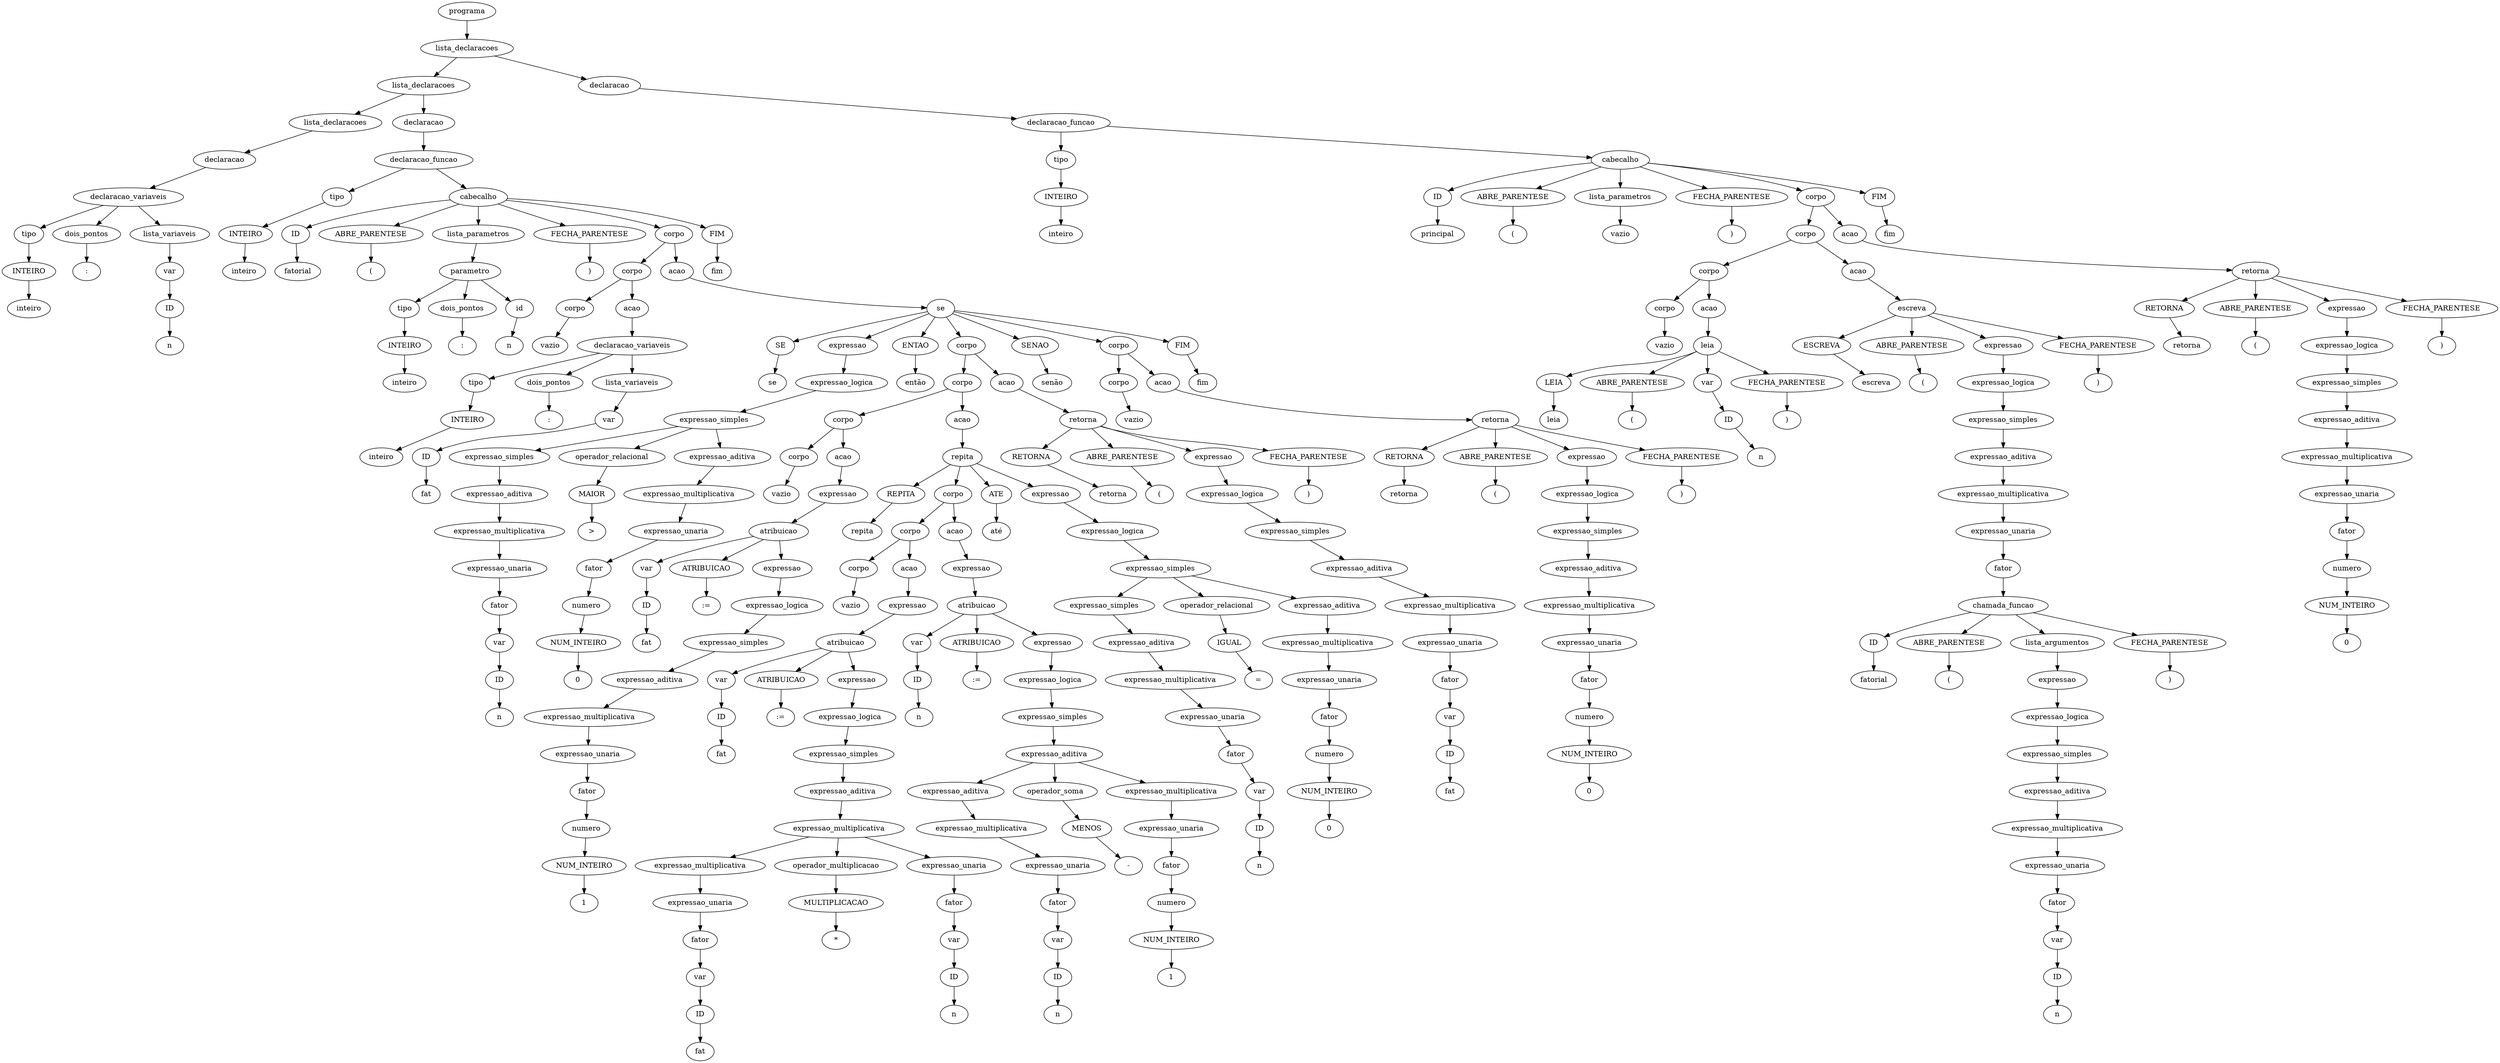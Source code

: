 digraph tree {
    "0x7f288eeaf3a0" [label="programa"];
    "0x7f288eeafdc0" [label="lista_declaracoes"];
    "0x7f288eeaf9d0" [label="lista_declaracoes"];
    "0x7f288f11fb20" [label="lista_declaracoes"];
    "0x7f288f0eaf10" [label="declaracao"];
    "0x7f288eeaf250" [label="declaracao_variaveis"];
    "0x7f288eeaf2b0" [label="tipo"];
    "0x7f288eeaf400" [label="INTEIRO"];
    "0x7f288eeaf490" [label="inteiro"];
    "0x7f288eeaf220" [label="dois_pontos"];
    "0x7f288eeaf280" [label=":"];
    "0x7f288eeaf550" [label="lista_variaveis"];
    "0x7f288f11f3d0" [label="var"];
    "0x7f288f11fb80" [label="ID"];
    "0x7f288eeaf460" [label="n"];
    "0x7f288eeaf520" [label="declaracao"];
    "0x7f288eeaf370" [label="declaracao_funcao"];
    "0x7f288eeaf340" [label="tipo"];
    "0x7f288eeaf2e0" [label="INTEIRO"];
    "0x7f288eeaf310" [label="inteiro"];
    "0x7f288eeaf970" [label="cabecalho"];
    "0x7f288ee0a520" [label="ID"];
    "0x7f288ee0a4c0" [label="fatorial"];
    "0x7f288ee0a940" [label="ABRE_PARENTESE"];
    "0x7f288ee0a970" [label="("];
    "0x7f288eeaf580" [label="lista_parametros"];
    "0x7f288eeaf5e0" [label="parametro"];
    "0x7f288eeaf4c0" [label="tipo"];
    "0x7f288eeaf4f0" [label="INTEIRO"];
    "0x7f288eeaf6d0" [label="inteiro"];
    "0x7f288eeaf610" [label="dois_pontos"];
    "0x7f288eeaf820" [label=":"];
    "0x7f288eeaf850" [label="id"];
    "0x7f288eeaf880" [label="n"];
    "0x7f288ee0a850" [label="FECHA_PARENTESE"];
    "0x7f288ee0a5b0" [label=")"];
    "0x7f288eeafd60" [label="corpo"];
    "0x7f288eeafa90" [label="corpo"];
    "0x7f288eeaf910" [label="corpo"];
    "0x7f288eeaf700" [label="vazio"];
    "0x7f288eeaf940" [label="acao"];
    "0x7f288eeafa30" [label="declaracao_variaveis"];
    "0x7f288eeaf6a0" [label="tipo"];
    "0x7f288eeaf670" [label="INTEIRO"];
    "0x7f288eeafa00" [label="inteiro"];
    "0x7f288eeafaf0" [label="dois_pontos"];
    "0x7f288eeafc10" [label=":"];
    "0x7f288eeafa60" [label="lista_variaveis"];
    "0x7f288eeaf730" [label="var"];
    "0x7f288eeaf640" [label="ID"];
    "0x7f288eeafb50" [label="fat"];
    "0x7f288eeafb20" [label="acao"];
    "0x7f288ee02fd0" [label="se"];
    "0x7f288ee0aac0" [label="SE"];
    "0x7f288ee0af70" [label="se"];
    "0x7f288eeafe50" [label="expressao"];
    "0x7f288eeafd30" [label="expressao_logica"];
    "0x7f288eeaff40" [label="expressao_simples"];
    "0x7f288eeafcd0" [label="expressao_simples"];
    "0x7f288eeafb80" [label="expressao_aditiva"];
    "0x7f288eeafc70" [label="expressao_multiplicativa"];
    "0x7f288eeafbe0" [label="expressao_unaria"];
    "0x7f288eeaf9a0" [label="fator"];
    "0x7f288eeaf7f0" [label="var"];
    "0x7f288eeaf760" [label="ID"];
    "0x7f288eeafc40" [label="n"];
    "0x7f288eeafd00" [label="operador_relacional"];
    "0x7f288eeafd90" [label="MAIOR"];
    "0x7f288eeafe80" [label=">"];
    "0x7f288eeafe20" [label="expressao_aditiva"];
    "0x7f288eeaffa0" [label="expressao_multiplicativa"];
    "0x7f288eeafeb0" [label="expressao_unaria"];
    "0x7f288eeafdf0" [label="fator"];
    "0x7f288eeafbb0" [label="numero"];
    "0x7f288eeafca0" [label="NUM_INTEIRO"];
    "0x7f288eeaff70" [label="0"];
    "0x7f288ee0afa0" [label="ENTAO"];
    "0x7f288ee0ad90" [label="então"];
    "0x7f288ee0a880" [label="corpo"];
    "0x7f288ee0a670" [label="corpo"];
    "0x7f288ee025b0" [label="corpo"];
    "0x7f288ee02160" [label="corpo"];
    "0x7f288ee02070" [label="vazio"];
    "0x7f288ee024c0" [label="acao"];
    "0x7f288ee02190" [label="expressao"];
    "0x7f288ee02460" [label="atribuicao"];
    "0x7f288eeaffd0" [label="var"];
    "0x7f288ee02040" [label="ID"];
    "0x7f288ee02250" [label="fat"];
    "0x7f288ee024f0" [label="ATRIBUICAO"];
    "0x7f288ee02580" [label=":="];
    "0x7f288ee02430" [label="expressao"];
    "0x7f288ee02400" [label="expressao_logica"];
    "0x7f288ee02340" [label="expressao_simples"];
    "0x7f288ee022e0" [label="expressao_aditiva"];
    "0x7f288ee023d0" [label="expressao_multiplicativa"];
    "0x7f288ee02280" [label="expressao_unaria"];
    "0x7f288ee022b0" [label="fator"];
    "0x7f288ee020d0" [label="numero"];
    "0x7f288ee020a0" [label="NUM_INTEIRO"];
    "0x7f288ee023a0" [label="1"];
    "0x7f288ee02370" [label="acao"];
    "0x7f288ee0a610" [label="repita"];
    "0x7f288ee0a6a0" [label="REPITA"];
    "0x7f288ee0a640" [label="repita"];
    "0x7f288ee0a1f0" [label="corpo"];
    "0x7f288ee02c40" [label="corpo"];
    "0x7f288ee021c0" [label="corpo"];
    "0x7f288ee02100" [label="vazio"];
    "0x7f288ee028b0" [label="acao"];
    "0x7f288ee02640" [label="expressao"];
    "0x7f288ee02bb0" [label="atribuicao"];
    "0x7f288ee025e0" [label="var"];
    "0x7f288ee02520" [label="ID"];
    "0x7f288ee02700" [label="fat"];
    "0x7f288ee029a0" [label="ATRIBUICAO"];
    "0x7f288ee02c10" [label=":="];
    "0x7f288ee02910" [label="expressao"];
    "0x7f288ee02b50" [label="expressao_logica"];
    "0x7f288ee02a90" [label="expressao_simples"];
    "0x7f288ee02820" [label="expressao_aditiva"];
    "0x7f288ee02b20" [label="expressao_multiplicativa"];
    "0x7f288ee02880" [label="expressao_multiplicativa"];
    "0x7f288ee02730" [label="expressao_unaria"];
    "0x7f288ee02760" [label="fator"];
    "0x7f288ee02610" [label="var"];
    "0x7f288ee02490" [label="ID"];
    "0x7f288ee02850" [label="fat"];
    "0x7f288ee029d0" [label="operador_multiplicacao"];
    "0x7f288ee02790" [label="MULTIPLICACAO"];
    "0x7f288ee028e0" [label="*"];
    "0x7f288ee02a30" [label="expressao_unaria"];
    "0x7f288ee02940" [label="fator"];
    "0x7f288ee027c0" [label="var"];
    "0x7f288ee027f0" [label="ID"];
    "0x7f288ee02af0" [label="n"];
    "0x7f288ee02970" [label="acao"];
    "0x7f288ee02c70" [label="expressao"];
    "0x7f288ee02eb0" [label="atribuicao"];
    "0x7f288ee02130" [label="var"];
    "0x7f288ee02220" [label="ID"];
    "0x7f288ee026d0" [label="n"];
    "0x7f288ee02e50" [label="ATRIBUICAO"];
    "0x7f288ee0a160" [label=":="];
    "0x7f288ee0a130" [label="expressao"];
    "0x7f288ee02f40" [label="expressao_logica"];
    "0x7f288ee02e20" [label="expressao_simples"];
    "0x7f288ee02f10" [label="expressao_aditiva"];
    "0x7f288ee02d00" [label="expressao_aditiva"];
    "0x7f288ee02df0" [label="expressao_multiplicativa"];
    "0x7f288ee02670" [label="expressao_unaria"];
    "0x7f288ee02cd0" [label="fator"];
    "0x7f288ee02ac0" [label="var"];
    "0x7f288ee02a60" [label="ID"];
    "0x7f288ee02dc0" [label="n"];
    "0x7f288ee02f70" [label="operador_soma"];
    "0x7f288ee02d90" [label="MENOS"];
    "0x7f288ee02e80" [label="-"];
    "0x7f288ee0a0d0" [label="expressao_multiplicativa"];
    "0x7f288ee02fa0" [label="expressao_unaria"];
    "0x7f288ee02ee0" [label="fator"];
    "0x7f288ee02d30" [label="numero"];
    "0x7f288ee02d60" [label="NUM_INTEIRO"];
    "0x7f288ee0a0a0" [label="1"];
    "0x7f288ee0a6d0" [label="ATE"];
    "0x7f288ee0a700" [label="até"];
    "0x7f288ee0a5e0" [label="expressao"];
    "0x7f288ee0a310" [label="expressao_logica"];
    "0x7f288ee0a4f0" [label="expressao_simples"];
    "0x7f288ee0a2b0" [label="expressao_simples"];
    "0x7f288ee0a190" [label="expressao_aditiva"];
    "0x7f288ee02be0" [label="expressao_multiplicativa"];
    "0x7f288ee0a220" [label="expressao_unaria"];
    "0x7f288ee0a100" [label="fator"];
    "0x7f288ee02b80" [label="var"];
    "0x7f288ee026a0" [label="ID"];
    "0x7f288ee02ca0" [label="n"];
    "0x7f288ee0a2e0" [label="operador_relacional"];
    "0x7f288ee0a370" [label="IGUAL"];
    "0x7f288ee0a460" [label="="];
    "0x7f288ee0a400" [label="expressao_aditiva"];
    "0x7f288ee0a580" [label="expressao_multiplicativa"];
    "0x7f288ee0a490" [label="expressao_unaria"];
    "0x7f288ee0a3d0" [label="fator"];
    "0x7f288ee0a250" [label="numero"];
    "0x7f288ee0a280" [label="NUM_INTEIRO"];
    "0x7f288ee0a550" [label="0"];
    "0x7f288ee0a9a0" [label="acao"];
    "0x7f288ee0a820" [label="retorna"];
    "0x7f288ee0a8b0" [label="RETORNA"];
    "0x7f288ee0a9d0" [label="retorna"];
    "0x7f288ee0aa00" [label="ABRE_PARENTESE"];
    "0x7f288ee0aa30" [label="("];
    "0x7f288ee0a7f0" [label="expressao"];
    "0x7f288ee0a7c0" [label="expressao_logica"];
    "0x7f288ee0a790" [label="expressao_simples"];
    "0x7f288ee0a070" [label="expressao_aditiva"];
    "0x7f288ee0a760" [label="expressao_multiplicativa"];
    "0x7f288ee0a430" [label="expressao_unaria"];
    "0x7f288ee0a040" [label="fator"];
    "0x7f288ee02550" [label="var"];
    "0x7f288ee021f0" [label="ID"];
    "0x7f288ee0a730" [label="fat"];
    "0x7f288ee0aa60" [label="FECHA_PARENTESE"];
    "0x7f288ee0aa90" [label=")"];
    "0x7f288ee0ab80" [label="SENAO"];
    "0x7f288ee0abb0" [label="senão"];
    "0x7f288ee0ad30" [label="corpo"];
    "0x7f288ee0aaf0" [label="corpo"];
    "0x7f288ee02310" [label="vazio"];
    "0x7f288ee0ae50" [label="acao"];
    "0x7f288ee0acd0" [label="retorna"];
    "0x7f288ee0ad60" [label="RETORNA"];
    "0x7f288ee0ae80" [label="retorna"];
    "0x7f288ee0aeb0" [label="ABRE_PARENTESE"];
    "0x7f288ee0aee0" [label="("];
    "0x7f288ee0aca0" [label="expressao"];
    "0x7f288ee0ac70" [label="expressao_logica"];
    "0x7f288ee0abe0" [label="expressao_simples"];
    "0x7f288ee0ab50" [label="expressao_aditiva"];
    "0x7f288ee0ac40" [label="expressao_multiplicativa"];
    "0x7f288ee0a8e0" [label="expressao_unaria"];
    "0x7f288ee0ab20" [label="fator"];
    "0x7f288ee0a910" [label="numero"];
    "0x7f288ee0a1c0" [label="NUM_INTEIRO"];
    "0x7f288ee0ac10" [label="0"];
    "0x7f288ee0af10" [label="FECHA_PARENTESE"];
    "0x7f288ee0af40" [label=")"];
    "0x7f288ee0afd0" [label="FIM"];
    "0x7f288eecc040" [label="fim"];
    "0x7f288ee0ae20" [label="FIM"];
    "0x7f288ee0adc0" [label="fim"];
    "0x7f288eeaf5b0" [label="declaracao"];
    "0x7f288eeaf8b0" [label="declaracao_funcao"];
    "0x7f288f11f3a0" [label="tipo"];
    "0x7f288f11f0d0" [label="INTEIRO"];
    "0x7f288eeaf3d0" [label="inteiro"];
    "0x7f288eecc3a0" [label="cabecalho"];
    "0x7f288eeccf40" [label="ID"];
    "0x7f288eeccf70" [label="principal"];
    "0x7f288eeccd60" [label="ABRE_PARENTESE"];
    "0x7f288eecc820" [label="("];
    "0x7f288eecc070" [label="lista_parametros"];
    "0x7f288eeaff10" [label="vazio"];
    "0x7f288eecc850" [label="FECHA_PARENTESE"];
    "0x7f288eeccfa0" [label=")"];
    "0x7f288eeccd00" [label="corpo"];
    "0x7f288eecc760" [label="corpo"];
    "0x7f288eecc370" [label="corpo"];
    "0x7f288eecc190" [label="corpo"];
    "0x7f288eeaf430" [label="vazio"];
    "0x7f288eecc430" [label="acao"];
    "0x7f288eecc250" [label="leia"];
    "0x7f288eecc280" [label="LEIA"];
    "0x7f288eecc460" [label="leia"];
    "0x7f288eecc490" [label="ABRE_PARENTESE"];
    "0x7f288eecc4c0" [label="("];
    "0x7f288eecc0a0" [label="var"];
    "0x7f288eecc100" [label="ID"];
    "0x7f288eecc340" [label="n"];
    "0x7f288eecc4f0" [label="FECHA_PARENTESE"];
    "0x7f288eecc520" [label=")"];
    "0x7f288eecca90" [label="acao"];
    "0x7f288eecc2b0" [label="escreva"];
    "0x7f288eecc7f0" [label="ESCREVA"];
    "0x7f288eeccac0" [label="escreva"];
    "0x7f288eeccaf0" [label="ABRE_PARENTESE"];
    "0x7f288eeccb20" [label="("];
    "0x7f288eecc310" [label="expressao"];
    "0x7f288eecca00" [label="expressao_logica"];
    "0x7f288eecc880" [label="expressao_simples"];
    "0x7f288eecc1c0" [label="expressao_aditiva"];
    "0x7f288eecc9d0" [label="expressao_multiplicativa"];
    "0x7f288eecc790" [label="expressao_unaria"];
    "0x7f288eecc8b0" [label="fator"];
    "0x7f288eecc730" [label="chamada_funcao"];
    "0x7f288eecc7c0" [label="ID"];
    "0x7f288eecc8e0" [label="fatorial"];
    "0x7f288eecc910" [label="ABRE_PARENTESE"];
    "0x7f288eecc940" [label="("];
    "0x7f288eecc700" [label="lista_argumentos"];
    "0x7f288eecc6d0" [label="expressao"];
    "0x7f288eecc6a0" [label="expressao_logica"];
    "0x7f288eecc670" [label="expressao_simples"];
    "0x7f288eecc5e0" [label="expressao_aditiva"];
    "0x7f288eecc580" [label="expressao_multiplicativa"];
    "0x7f288eecc3d0" [label="expressao_unaria"];
    "0x7f288eecc5b0" [label="fator"];
    "0x7f288ee0ad00" [label="var"];
    "0x7f288eecc160" [label="ID"];
    "0x7f288eecc550" [label="n"];
    "0x7f288eecc970" [label="FECHA_PARENTESE"];
    "0x7f288eecc9a0" [label=")"];
    "0x7f288eeccb50" [label="FECHA_PARENTESE"];
    "0x7f288eeccb80" [label=")"];
    "0x7f288eecce20" [label="acao"];
    "0x7f288eeccca0" [label="retorna"];
    "0x7f288eeccd30" [label="RETORNA"];
    "0x7f288eecce50" [label="retorna"];
    "0x7f288eecce80" [label="ABRE_PARENTESE"];
    "0x7f288eecceb0" [label="("];
    "0x7f288eeccc70" [label="expressao"];
    "0x7f288eeccc40" [label="expressao_logica"];
    "0x7f288eeccc10" [label="expressao_simples"];
    "0x7f288eecc610" [label="expressao_aditiva"];
    "0x7f288eeccbe0" [label="expressao_multiplicativa"];
    "0x7f288eecca30" [label="expressao_unaria"];
    "0x7f288eecc2e0" [label="fator"];
    "0x7f288eecc130" [label="numero"];
    "0x7f288eecc0d0" [label="NUM_INTEIRO"];
    "0x7f288eeccbb0" [label="0"];
    "0x7f288eeccee0" [label="FECHA_PARENTESE"];
    "0x7f288eeccf10" [label=")"];
    "0x7f288eeccfd0" [label="FIM"];
    "0x7f288eebd040" [label="fim"];
    "0x7f288eeaf3a0" -> "0x7f288eeafdc0";
    "0x7f288eeafdc0" -> "0x7f288eeaf9d0";
    "0x7f288eeafdc0" -> "0x7f288eeaf5b0";
    "0x7f288eeaf9d0" -> "0x7f288f11fb20";
    "0x7f288eeaf9d0" -> "0x7f288eeaf520";
    "0x7f288f11fb20" -> "0x7f288f0eaf10";
    "0x7f288f0eaf10" -> "0x7f288eeaf250";
    "0x7f288eeaf250" -> "0x7f288eeaf2b0";
    "0x7f288eeaf250" -> "0x7f288eeaf220";
    "0x7f288eeaf250" -> "0x7f288eeaf550";
    "0x7f288eeaf2b0" -> "0x7f288eeaf400";
    "0x7f288eeaf400" -> "0x7f288eeaf490";
    "0x7f288eeaf220" -> "0x7f288eeaf280";
    "0x7f288eeaf550" -> "0x7f288f11f3d0";
    "0x7f288f11f3d0" -> "0x7f288f11fb80";
    "0x7f288f11fb80" -> "0x7f288eeaf460";
    "0x7f288eeaf520" -> "0x7f288eeaf370";
    "0x7f288eeaf370" -> "0x7f288eeaf340";
    "0x7f288eeaf370" -> "0x7f288eeaf970";
    "0x7f288eeaf340" -> "0x7f288eeaf2e0";
    "0x7f288eeaf2e0" -> "0x7f288eeaf310";
    "0x7f288eeaf970" -> "0x7f288ee0a520";
    "0x7f288eeaf970" -> "0x7f288ee0a940";
    "0x7f288eeaf970" -> "0x7f288eeaf580";
    "0x7f288eeaf970" -> "0x7f288ee0a850";
    "0x7f288eeaf970" -> "0x7f288eeafd60";
    "0x7f288eeaf970" -> "0x7f288ee0ae20";
    "0x7f288ee0a520" -> "0x7f288ee0a4c0";
    "0x7f288ee0a940" -> "0x7f288ee0a970";
    "0x7f288eeaf580" -> "0x7f288eeaf5e0";
    "0x7f288eeaf5e0" -> "0x7f288eeaf4c0";
    "0x7f288eeaf5e0" -> "0x7f288eeaf610";
    "0x7f288eeaf5e0" -> "0x7f288eeaf850";
    "0x7f288eeaf4c0" -> "0x7f288eeaf4f0";
    "0x7f288eeaf4f0" -> "0x7f288eeaf6d0";
    "0x7f288eeaf610" -> "0x7f288eeaf820";
    "0x7f288eeaf850" -> "0x7f288eeaf880";
    "0x7f288ee0a850" -> "0x7f288ee0a5b0";
    "0x7f288eeafd60" -> "0x7f288eeafa90";
    "0x7f288eeafd60" -> "0x7f288eeafb20";
    "0x7f288eeafa90" -> "0x7f288eeaf910";
    "0x7f288eeafa90" -> "0x7f288eeaf940";
    "0x7f288eeaf910" -> "0x7f288eeaf700";
    "0x7f288eeaf940" -> "0x7f288eeafa30";
    "0x7f288eeafa30" -> "0x7f288eeaf6a0";
    "0x7f288eeafa30" -> "0x7f288eeafaf0";
    "0x7f288eeafa30" -> "0x7f288eeafa60";
    "0x7f288eeaf6a0" -> "0x7f288eeaf670";
    "0x7f288eeaf670" -> "0x7f288eeafa00";
    "0x7f288eeafaf0" -> "0x7f288eeafc10";
    "0x7f288eeafa60" -> "0x7f288eeaf730";
    "0x7f288eeaf730" -> "0x7f288eeaf640";
    "0x7f288eeaf640" -> "0x7f288eeafb50";
    "0x7f288eeafb20" -> "0x7f288ee02fd0";
    "0x7f288ee02fd0" -> "0x7f288ee0aac0";
    "0x7f288ee02fd0" -> "0x7f288eeafe50";
    "0x7f288ee02fd0" -> "0x7f288ee0afa0";
    "0x7f288ee02fd0" -> "0x7f288ee0a880";
    "0x7f288ee02fd0" -> "0x7f288ee0ab80";
    "0x7f288ee02fd0" -> "0x7f288ee0ad30";
    "0x7f288ee02fd0" -> "0x7f288ee0afd0";
    "0x7f288ee0aac0" -> "0x7f288ee0af70";
    "0x7f288eeafe50" -> "0x7f288eeafd30";
    "0x7f288eeafd30" -> "0x7f288eeaff40";
    "0x7f288eeaff40" -> "0x7f288eeafcd0";
    "0x7f288eeaff40" -> "0x7f288eeafd00";
    "0x7f288eeaff40" -> "0x7f288eeafe20";
    "0x7f288eeafcd0" -> "0x7f288eeafb80";
    "0x7f288eeafb80" -> "0x7f288eeafc70";
    "0x7f288eeafc70" -> "0x7f288eeafbe0";
    "0x7f288eeafbe0" -> "0x7f288eeaf9a0";
    "0x7f288eeaf9a0" -> "0x7f288eeaf7f0";
    "0x7f288eeaf7f0" -> "0x7f288eeaf760";
    "0x7f288eeaf760" -> "0x7f288eeafc40";
    "0x7f288eeafd00" -> "0x7f288eeafd90";
    "0x7f288eeafd90" -> "0x7f288eeafe80";
    "0x7f288eeafe20" -> "0x7f288eeaffa0";
    "0x7f288eeaffa0" -> "0x7f288eeafeb0";
    "0x7f288eeafeb0" -> "0x7f288eeafdf0";
    "0x7f288eeafdf0" -> "0x7f288eeafbb0";
    "0x7f288eeafbb0" -> "0x7f288eeafca0";
    "0x7f288eeafca0" -> "0x7f288eeaff70";
    "0x7f288ee0afa0" -> "0x7f288ee0ad90";
    "0x7f288ee0a880" -> "0x7f288ee0a670";
    "0x7f288ee0a880" -> "0x7f288ee0a9a0";
    "0x7f288ee0a670" -> "0x7f288ee025b0";
    "0x7f288ee0a670" -> "0x7f288ee02370";
    "0x7f288ee025b0" -> "0x7f288ee02160";
    "0x7f288ee025b0" -> "0x7f288ee024c0";
    "0x7f288ee02160" -> "0x7f288ee02070";
    "0x7f288ee024c0" -> "0x7f288ee02190";
    "0x7f288ee02190" -> "0x7f288ee02460";
    "0x7f288ee02460" -> "0x7f288eeaffd0";
    "0x7f288ee02460" -> "0x7f288ee024f0";
    "0x7f288ee02460" -> "0x7f288ee02430";
    "0x7f288eeaffd0" -> "0x7f288ee02040";
    "0x7f288ee02040" -> "0x7f288ee02250";
    "0x7f288ee024f0" -> "0x7f288ee02580";
    "0x7f288ee02430" -> "0x7f288ee02400";
    "0x7f288ee02400" -> "0x7f288ee02340";
    "0x7f288ee02340" -> "0x7f288ee022e0";
    "0x7f288ee022e0" -> "0x7f288ee023d0";
    "0x7f288ee023d0" -> "0x7f288ee02280";
    "0x7f288ee02280" -> "0x7f288ee022b0";
    "0x7f288ee022b0" -> "0x7f288ee020d0";
    "0x7f288ee020d0" -> "0x7f288ee020a0";
    "0x7f288ee020a0" -> "0x7f288ee023a0";
    "0x7f288ee02370" -> "0x7f288ee0a610";
    "0x7f288ee0a610" -> "0x7f288ee0a6a0";
    "0x7f288ee0a610" -> "0x7f288ee0a1f0";
    "0x7f288ee0a610" -> "0x7f288ee0a6d0";
    "0x7f288ee0a610" -> "0x7f288ee0a5e0";
    "0x7f288ee0a6a0" -> "0x7f288ee0a640";
    "0x7f288ee0a1f0" -> "0x7f288ee02c40";
    "0x7f288ee0a1f0" -> "0x7f288ee02970";
    "0x7f288ee02c40" -> "0x7f288ee021c0";
    "0x7f288ee02c40" -> "0x7f288ee028b0";
    "0x7f288ee021c0" -> "0x7f288ee02100";
    "0x7f288ee028b0" -> "0x7f288ee02640";
    "0x7f288ee02640" -> "0x7f288ee02bb0";
    "0x7f288ee02bb0" -> "0x7f288ee025e0";
    "0x7f288ee02bb0" -> "0x7f288ee029a0";
    "0x7f288ee02bb0" -> "0x7f288ee02910";
    "0x7f288ee025e0" -> "0x7f288ee02520";
    "0x7f288ee02520" -> "0x7f288ee02700";
    "0x7f288ee029a0" -> "0x7f288ee02c10";
    "0x7f288ee02910" -> "0x7f288ee02b50";
    "0x7f288ee02b50" -> "0x7f288ee02a90";
    "0x7f288ee02a90" -> "0x7f288ee02820";
    "0x7f288ee02820" -> "0x7f288ee02b20";
    "0x7f288ee02b20" -> "0x7f288ee02880";
    "0x7f288ee02b20" -> "0x7f288ee029d0";
    "0x7f288ee02b20" -> "0x7f288ee02a30";
    "0x7f288ee02880" -> "0x7f288ee02730";
    "0x7f288ee02730" -> "0x7f288ee02760";
    "0x7f288ee02760" -> "0x7f288ee02610";
    "0x7f288ee02610" -> "0x7f288ee02490";
    "0x7f288ee02490" -> "0x7f288ee02850";
    "0x7f288ee029d0" -> "0x7f288ee02790";
    "0x7f288ee02790" -> "0x7f288ee028e0";
    "0x7f288ee02a30" -> "0x7f288ee02940";
    "0x7f288ee02940" -> "0x7f288ee027c0";
    "0x7f288ee027c0" -> "0x7f288ee027f0";
    "0x7f288ee027f0" -> "0x7f288ee02af0";
    "0x7f288ee02970" -> "0x7f288ee02c70";
    "0x7f288ee02c70" -> "0x7f288ee02eb0";
    "0x7f288ee02eb0" -> "0x7f288ee02130";
    "0x7f288ee02eb0" -> "0x7f288ee02e50";
    "0x7f288ee02eb0" -> "0x7f288ee0a130";
    "0x7f288ee02130" -> "0x7f288ee02220";
    "0x7f288ee02220" -> "0x7f288ee026d0";
    "0x7f288ee02e50" -> "0x7f288ee0a160";
    "0x7f288ee0a130" -> "0x7f288ee02f40";
    "0x7f288ee02f40" -> "0x7f288ee02e20";
    "0x7f288ee02e20" -> "0x7f288ee02f10";
    "0x7f288ee02f10" -> "0x7f288ee02d00";
    "0x7f288ee02f10" -> "0x7f288ee02f70";
    "0x7f288ee02f10" -> "0x7f288ee0a0d0";
    "0x7f288ee02d00" -> "0x7f288ee02df0";
    "0x7f288ee02df0" -> "0x7f288ee02670";
    "0x7f288ee02670" -> "0x7f288ee02cd0";
    "0x7f288ee02cd0" -> "0x7f288ee02ac0";
    "0x7f288ee02ac0" -> "0x7f288ee02a60";
    "0x7f288ee02a60" -> "0x7f288ee02dc0";
    "0x7f288ee02f70" -> "0x7f288ee02d90";
    "0x7f288ee02d90" -> "0x7f288ee02e80";
    "0x7f288ee0a0d0" -> "0x7f288ee02fa0";
    "0x7f288ee02fa0" -> "0x7f288ee02ee0";
    "0x7f288ee02ee0" -> "0x7f288ee02d30";
    "0x7f288ee02d30" -> "0x7f288ee02d60";
    "0x7f288ee02d60" -> "0x7f288ee0a0a0";
    "0x7f288ee0a6d0" -> "0x7f288ee0a700";
    "0x7f288ee0a5e0" -> "0x7f288ee0a310";
    "0x7f288ee0a310" -> "0x7f288ee0a4f0";
    "0x7f288ee0a4f0" -> "0x7f288ee0a2b0";
    "0x7f288ee0a4f0" -> "0x7f288ee0a2e0";
    "0x7f288ee0a4f0" -> "0x7f288ee0a400";
    "0x7f288ee0a2b0" -> "0x7f288ee0a190";
    "0x7f288ee0a190" -> "0x7f288ee02be0";
    "0x7f288ee02be0" -> "0x7f288ee0a220";
    "0x7f288ee0a220" -> "0x7f288ee0a100";
    "0x7f288ee0a100" -> "0x7f288ee02b80";
    "0x7f288ee02b80" -> "0x7f288ee026a0";
    "0x7f288ee026a0" -> "0x7f288ee02ca0";
    "0x7f288ee0a2e0" -> "0x7f288ee0a370";
    "0x7f288ee0a370" -> "0x7f288ee0a460";
    "0x7f288ee0a400" -> "0x7f288ee0a580";
    "0x7f288ee0a580" -> "0x7f288ee0a490";
    "0x7f288ee0a490" -> "0x7f288ee0a3d0";
    "0x7f288ee0a3d0" -> "0x7f288ee0a250";
    "0x7f288ee0a250" -> "0x7f288ee0a280";
    "0x7f288ee0a280" -> "0x7f288ee0a550";
    "0x7f288ee0a9a0" -> "0x7f288ee0a820";
    "0x7f288ee0a820" -> "0x7f288ee0a8b0";
    "0x7f288ee0a820" -> "0x7f288ee0aa00";
    "0x7f288ee0a820" -> "0x7f288ee0a7f0";
    "0x7f288ee0a820" -> "0x7f288ee0aa60";
    "0x7f288ee0a8b0" -> "0x7f288ee0a9d0";
    "0x7f288ee0aa00" -> "0x7f288ee0aa30";
    "0x7f288ee0a7f0" -> "0x7f288ee0a7c0";
    "0x7f288ee0a7c0" -> "0x7f288ee0a790";
    "0x7f288ee0a790" -> "0x7f288ee0a070";
    "0x7f288ee0a070" -> "0x7f288ee0a760";
    "0x7f288ee0a760" -> "0x7f288ee0a430";
    "0x7f288ee0a430" -> "0x7f288ee0a040";
    "0x7f288ee0a040" -> "0x7f288ee02550";
    "0x7f288ee02550" -> "0x7f288ee021f0";
    "0x7f288ee021f0" -> "0x7f288ee0a730";
    "0x7f288ee0aa60" -> "0x7f288ee0aa90";
    "0x7f288ee0ab80" -> "0x7f288ee0abb0";
    "0x7f288ee0ad30" -> "0x7f288ee0aaf0";
    "0x7f288ee0ad30" -> "0x7f288ee0ae50";
    "0x7f288ee0aaf0" -> "0x7f288ee02310";
    "0x7f288ee0ae50" -> "0x7f288ee0acd0";
    "0x7f288ee0acd0" -> "0x7f288ee0ad60";
    "0x7f288ee0acd0" -> "0x7f288ee0aeb0";
    "0x7f288ee0acd0" -> "0x7f288ee0aca0";
    "0x7f288ee0acd0" -> "0x7f288ee0af10";
    "0x7f288ee0ad60" -> "0x7f288ee0ae80";
    "0x7f288ee0aeb0" -> "0x7f288ee0aee0";
    "0x7f288ee0aca0" -> "0x7f288ee0ac70";
    "0x7f288ee0ac70" -> "0x7f288ee0abe0";
    "0x7f288ee0abe0" -> "0x7f288ee0ab50";
    "0x7f288ee0ab50" -> "0x7f288ee0ac40";
    "0x7f288ee0ac40" -> "0x7f288ee0a8e0";
    "0x7f288ee0a8e0" -> "0x7f288ee0ab20";
    "0x7f288ee0ab20" -> "0x7f288ee0a910";
    "0x7f288ee0a910" -> "0x7f288ee0a1c0";
    "0x7f288ee0a1c0" -> "0x7f288ee0ac10";
    "0x7f288ee0af10" -> "0x7f288ee0af40";
    "0x7f288ee0afd0" -> "0x7f288eecc040";
    "0x7f288ee0ae20" -> "0x7f288ee0adc0";
    "0x7f288eeaf5b0" -> "0x7f288eeaf8b0";
    "0x7f288eeaf8b0" -> "0x7f288f11f3a0";
    "0x7f288eeaf8b0" -> "0x7f288eecc3a0";
    "0x7f288f11f3a0" -> "0x7f288f11f0d0";
    "0x7f288f11f0d0" -> "0x7f288eeaf3d0";
    "0x7f288eecc3a0" -> "0x7f288eeccf40";
    "0x7f288eecc3a0" -> "0x7f288eeccd60";
    "0x7f288eecc3a0" -> "0x7f288eecc070";
    "0x7f288eecc3a0" -> "0x7f288eecc850";
    "0x7f288eecc3a0" -> "0x7f288eeccd00";
    "0x7f288eecc3a0" -> "0x7f288eeccfd0";
    "0x7f288eeccf40" -> "0x7f288eeccf70";
    "0x7f288eeccd60" -> "0x7f288eecc820";
    "0x7f288eecc070" -> "0x7f288eeaff10";
    "0x7f288eecc850" -> "0x7f288eeccfa0";
    "0x7f288eeccd00" -> "0x7f288eecc760";
    "0x7f288eeccd00" -> "0x7f288eecce20";
    "0x7f288eecc760" -> "0x7f288eecc370";
    "0x7f288eecc760" -> "0x7f288eecca90";
    "0x7f288eecc370" -> "0x7f288eecc190";
    "0x7f288eecc370" -> "0x7f288eecc430";
    "0x7f288eecc190" -> "0x7f288eeaf430";
    "0x7f288eecc430" -> "0x7f288eecc250";
    "0x7f288eecc250" -> "0x7f288eecc280";
    "0x7f288eecc250" -> "0x7f288eecc490";
    "0x7f288eecc250" -> "0x7f288eecc0a0";
    "0x7f288eecc250" -> "0x7f288eecc4f0";
    "0x7f288eecc280" -> "0x7f288eecc460";
    "0x7f288eecc490" -> "0x7f288eecc4c0";
    "0x7f288eecc0a0" -> "0x7f288eecc100";
    "0x7f288eecc100" -> "0x7f288eecc340";
    "0x7f288eecc4f0" -> "0x7f288eecc520";
    "0x7f288eecca90" -> "0x7f288eecc2b0";
    "0x7f288eecc2b0" -> "0x7f288eecc7f0";
    "0x7f288eecc2b0" -> "0x7f288eeccaf0";
    "0x7f288eecc2b0" -> "0x7f288eecc310";
    "0x7f288eecc2b0" -> "0x7f288eeccb50";
    "0x7f288eecc7f0" -> "0x7f288eeccac0";
    "0x7f288eeccaf0" -> "0x7f288eeccb20";
    "0x7f288eecc310" -> "0x7f288eecca00";
    "0x7f288eecca00" -> "0x7f288eecc880";
    "0x7f288eecc880" -> "0x7f288eecc1c0";
    "0x7f288eecc1c0" -> "0x7f288eecc9d0";
    "0x7f288eecc9d0" -> "0x7f288eecc790";
    "0x7f288eecc790" -> "0x7f288eecc8b0";
    "0x7f288eecc8b0" -> "0x7f288eecc730";
    "0x7f288eecc730" -> "0x7f288eecc7c0";
    "0x7f288eecc730" -> "0x7f288eecc910";
    "0x7f288eecc730" -> "0x7f288eecc700";
    "0x7f288eecc730" -> "0x7f288eecc970";
    "0x7f288eecc7c0" -> "0x7f288eecc8e0";
    "0x7f288eecc910" -> "0x7f288eecc940";
    "0x7f288eecc700" -> "0x7f288eecc6d0";
    "0x7f288eecc6d0" -> "0x7f288eecc6a0";
    "0x7f288eecc6a0" -> "0x7f288eecc670";
    "0x7f288eecc670" -> "0x7f288eecc5e0";
    "0x7f288eecc5e0" -> "0x7f288eecc580";
    "0x7f288eecc580" -> "0x7f288eecc3d0";
    "0x7f288eecc3d0" -> "0x7f288eecc5b0";
    "0x7f288eecc5b0" -> "0x7f288ee0ad00";
    "0x7f288ee0ad00" -> "0x7f288eecc160";
    "0x7f288eecc160" -> "0x7f288eecc550";
    "0x7f288eecc970" -> "0x7f288eecc9a0";
    "0x7f288eeccb50" -> "0x7f288eeccb80";
    "0x7f288eecce20" -> "0x7f288eeccca0";
    "0x7f288eeccca0" -> "0x7f288eeccd30";
    "0x7f288eeccca0" -> "0x7f288eecce80";
    "0x7f288eeccca0" -> "0x7f288eeccc70";
    "0x7f288eeccca0" -> "0x7f288eeccee0";
    "0x7f288eeccd30" -> "0x7f288eecce50";
    "0x7f288eecce80" -> "0x7f288eecceb0";
    "0x7f288eeccc70" -> "0x7f288eeccc40";
    "0x7f288eeccc40" -> "0x7f288eeccc10";
    "0x7f288eeccc10" -> "0x7f288eecc610";
    "0x7f288eecc610" -> "0x7f288eeccbe0";
    "0x7f288eeccbe0" -> "0x7f288eecca30";
    "0x7f288eecca30" -> "0x7f288eecc2e0";
    "0x7f288eecc2e0" -> "0x7f288eecc130";
    "0x7f288eecc130" -> "0x7f288eecc0d0";
    "0x7f288eecc0d0" -> "0x7f288eeccbb0";
    "0x7f288eeccee0" -> "0x7f288eeccf10";
    "0x7f288eeccfd0" -> "0x7f288eebd040";
}
